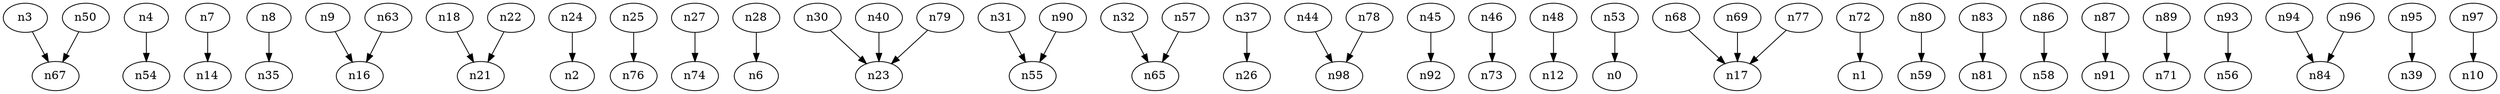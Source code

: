 digraph G {
	n3 -> n67;
	n4 -> n54;
	n7 -> n14;
	n8 -> n35;
	n9 -> n16;
	n18 -> n21;
	n22 -> n21;
	n24 -> n2;
	n25 -> n76;
	n27 -> n74;
	n28 -> n6;
	n30 -> n23;
	n31 -> n55;
	n32 -> n65;
	n37 -> n26;
	n40 -> n23;
	n44 -> n98;
	n45 -> n92;
	n46 -> n73;
	n48 -> n12;
	n50 -> n67;
	n53 -> n0;
	n57 -> n65;
	n63 -> n16;
	n68 -> n17;
	n69 -> n17;
	n72 -> n1;
	n77 -> n17;
	n78 -> n98;
	n79 -> n23;
	n80 -> n59;
	n83 -> n81;
	n86 -> n58;
	n87 -> n91;
	n89 -> n71;
	n90 -> n55;
	n93 -> n56;
	n94 -> n84;
	n95 -> n39;
	n96 -> n84;
	n97 -> n10;
}
